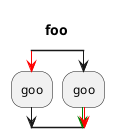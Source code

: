 {
  "sha1": "2hqy0ivhqek841arva575x85eomd2wz",
  "insertion": {
    "when": "2024-05-30T20:48:20.006Z",
    "user": "plantuml@gmail.com"
  }
}
@startuml
title foo
split
     -[#red]->
     :goo;
split again
     :goo;
     -[#green;#red]->
end split
@enduml
